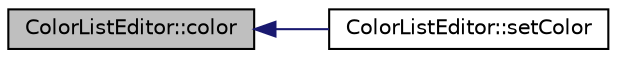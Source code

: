 digraph "ColorListEditor::color"
{
  edge [fontname="Helvetica",fontsize="10",labelfontname="Helvetica",labelfontsize="10"];
  node [fontname="Helvetica",fontsize="10",shape=record];
  rankdir="LR";
  Node3 [label="ColorListEditor::color",height=0.2,width=0.4,color="black", fillcolor="grey75", style="filled", fontcolor="black"];
  Node3 -> Node4 [dir="back",color="midnightblue",fontsize="10",style="solid",fontname="Helvetica"];
  Node4 [label="ColorListEditor::setColor",height=0.2,width=0.4,color="black", fillcolor="white", style="filled",URL="$class_color_list_editor.html#acfaa60b89c25a64b23d892ed64fceec1"];
}
